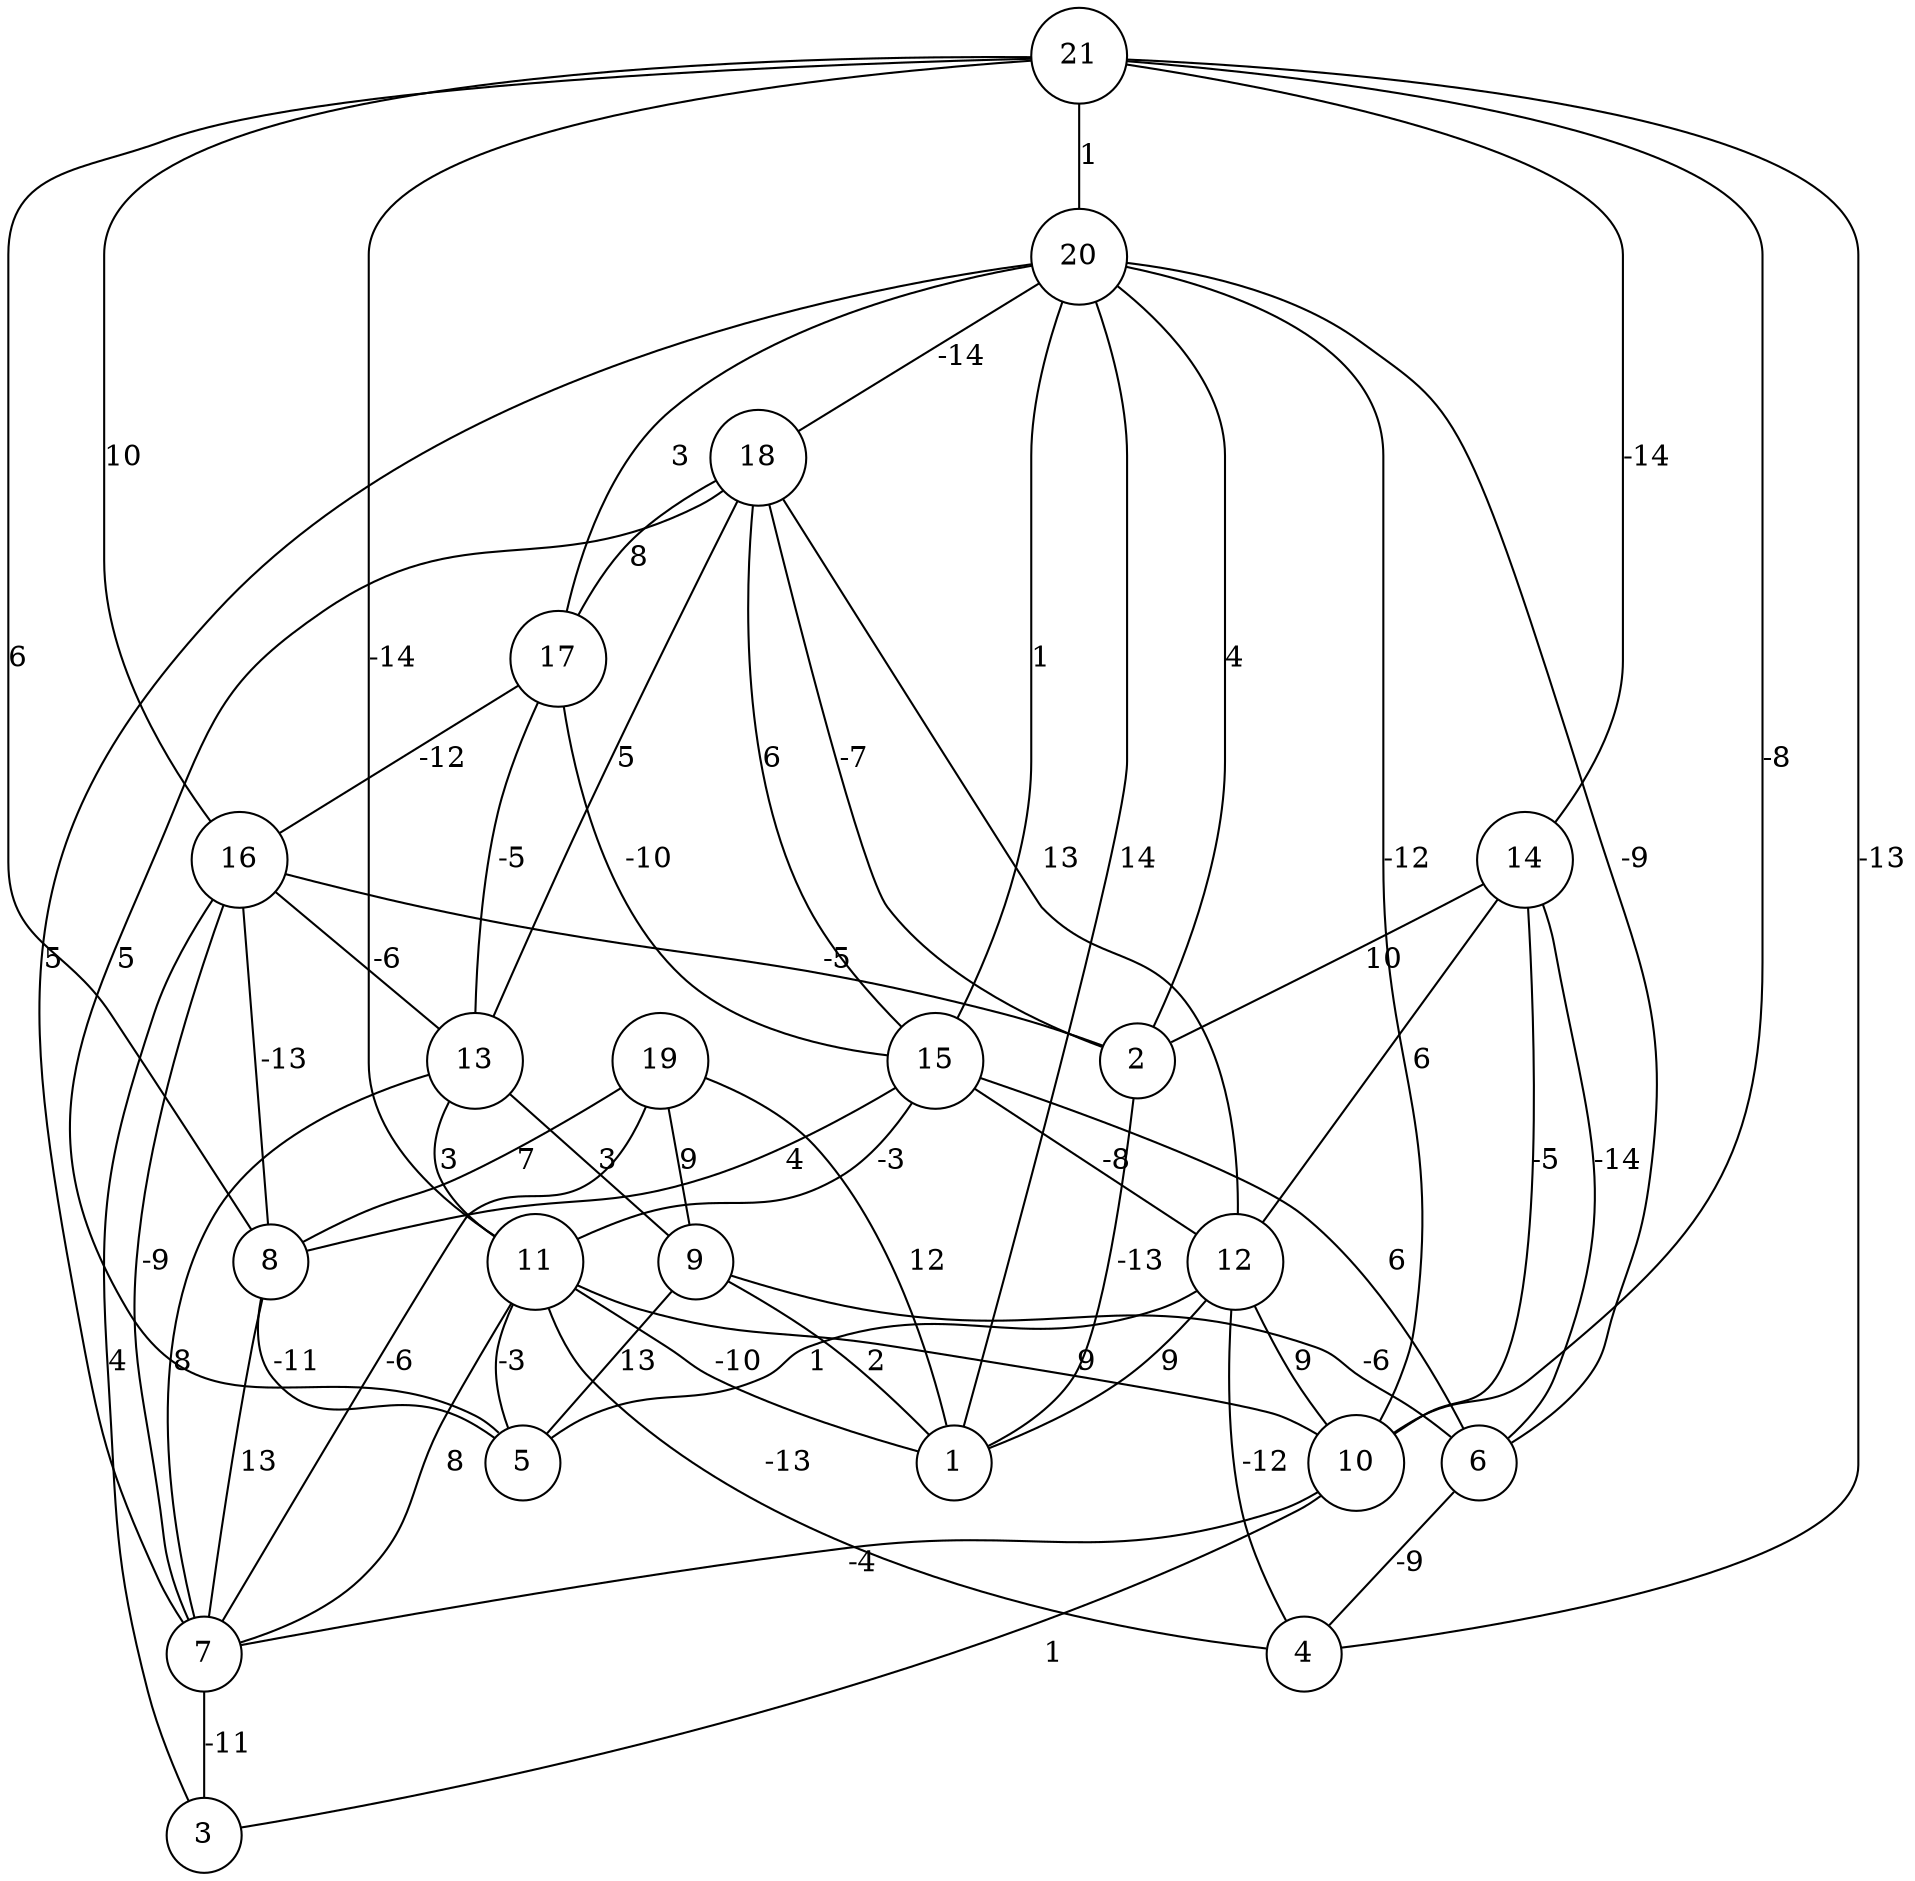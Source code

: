 graph { 
	 fontname="Helvetica,Arial,sans-serif" 
	 node [shape = circle]; 
	 21 -- 4 [label = "-13"];
	 21 -- 8 [label = "6"];
	 21 -- 10 [label = "-8"];
	 21 -- 11 [label = "-14"];
	 21 -- 14 [label = "-14"];
	 21 -- 16 [label = "10"];
	 21 -- 20 [label = "1"];
	 20 -- 1 [label = "14"];
	 20 -- 2 [label = "4"];
	 20 -- 6 [label = "-9"];
	 20 -- 7 [label = "5"];
	 20 -- 10 [label = "-12"];
	 20 -- 15 [label = "1"];
	 20 -- 17 [label = "3"];
	 20 -- 18 [label = "-14"];
	 19 -- 1 [label = "12"];
	 19 -- 7 [label = "-6"];
	 19 -- 8 [label = "7"];
	 19 -- 9 [label = "9"];
	 18 -- 2 [label = "-7"];
	 18 -- 5 [label = "5"];
	 18 -- 12 [label = "13"];
	 18 -- 13 [label = "5"];
	 18 -- 15 [label = "6"];
	 18 -- 17 [label = "8"];
	 17 -- 13 [label = "-5"];
	 17 -- 15 [label = "-10"];
	 17 -- 16 [label = "-12"];
	 16 -- 2 [label = "-5"];
	 16 -- 3 [label = "4"];
	 16 -- 7 [label = "-9"];
	 16 -- 8 [label = "-13"];
	 16 -- 13 [label = "-6"];
	 15 -- 6 [label = "6"];
	 15 -- 8 [label = "4"];
	 15 -- 11 [label = "-3"];
	 15 -- 12 [label = "-8"];
	 14 -- 2 [label = "10"];
	 14 -- 6 [label = "-14"];
	 14 -- 10 [label = "-5"];
	 14 -- 12 [label = "6"];
	 13 -- 7 [label = "8"];
	 13 -- 9 [label = "3"];
	 13 -- 11 [label = "3"];
	 12 -- 1 [label = "9"];
	 12 -- 4 [label = "-12"];
	 12 -- 5 [label = "1"];
	 12 -- 10 [label = "9"];
	 11 -- 1 [label = "-10"];
	 11 -- 4 [label = "-13"];
	 11 -- 5 [label = "-3"];
	 11 -- 7 [label = "8"];
	 11 -- 10 [label = "9"];
	 10 -- 3 [label = "1"];
	 10 -- 7 [label = "-4"];
	 9 -- 1 [label = "2"];
	 9 -- 5 [label = "13"];
	 9 -- 6 [label = "-6"];
	 8 -- 5 [label = "-11"];
	 8 -- 7 [label = "13"];
	 7 -- 3 [label = "-11"];
	 6 -- 4 [label = "-9"];
	 2 -- 1 [label = "-13"];
	 1;
	 2;
	 3;
	 4;
	 5;
	 6;
	 7;
	 8;
	 9;
	 10;
	 11;
	 12;
	 13;
	 14;
	 15;
	 16;
	 17;
	 18;
	 19;
	 20;
	 21;
}
